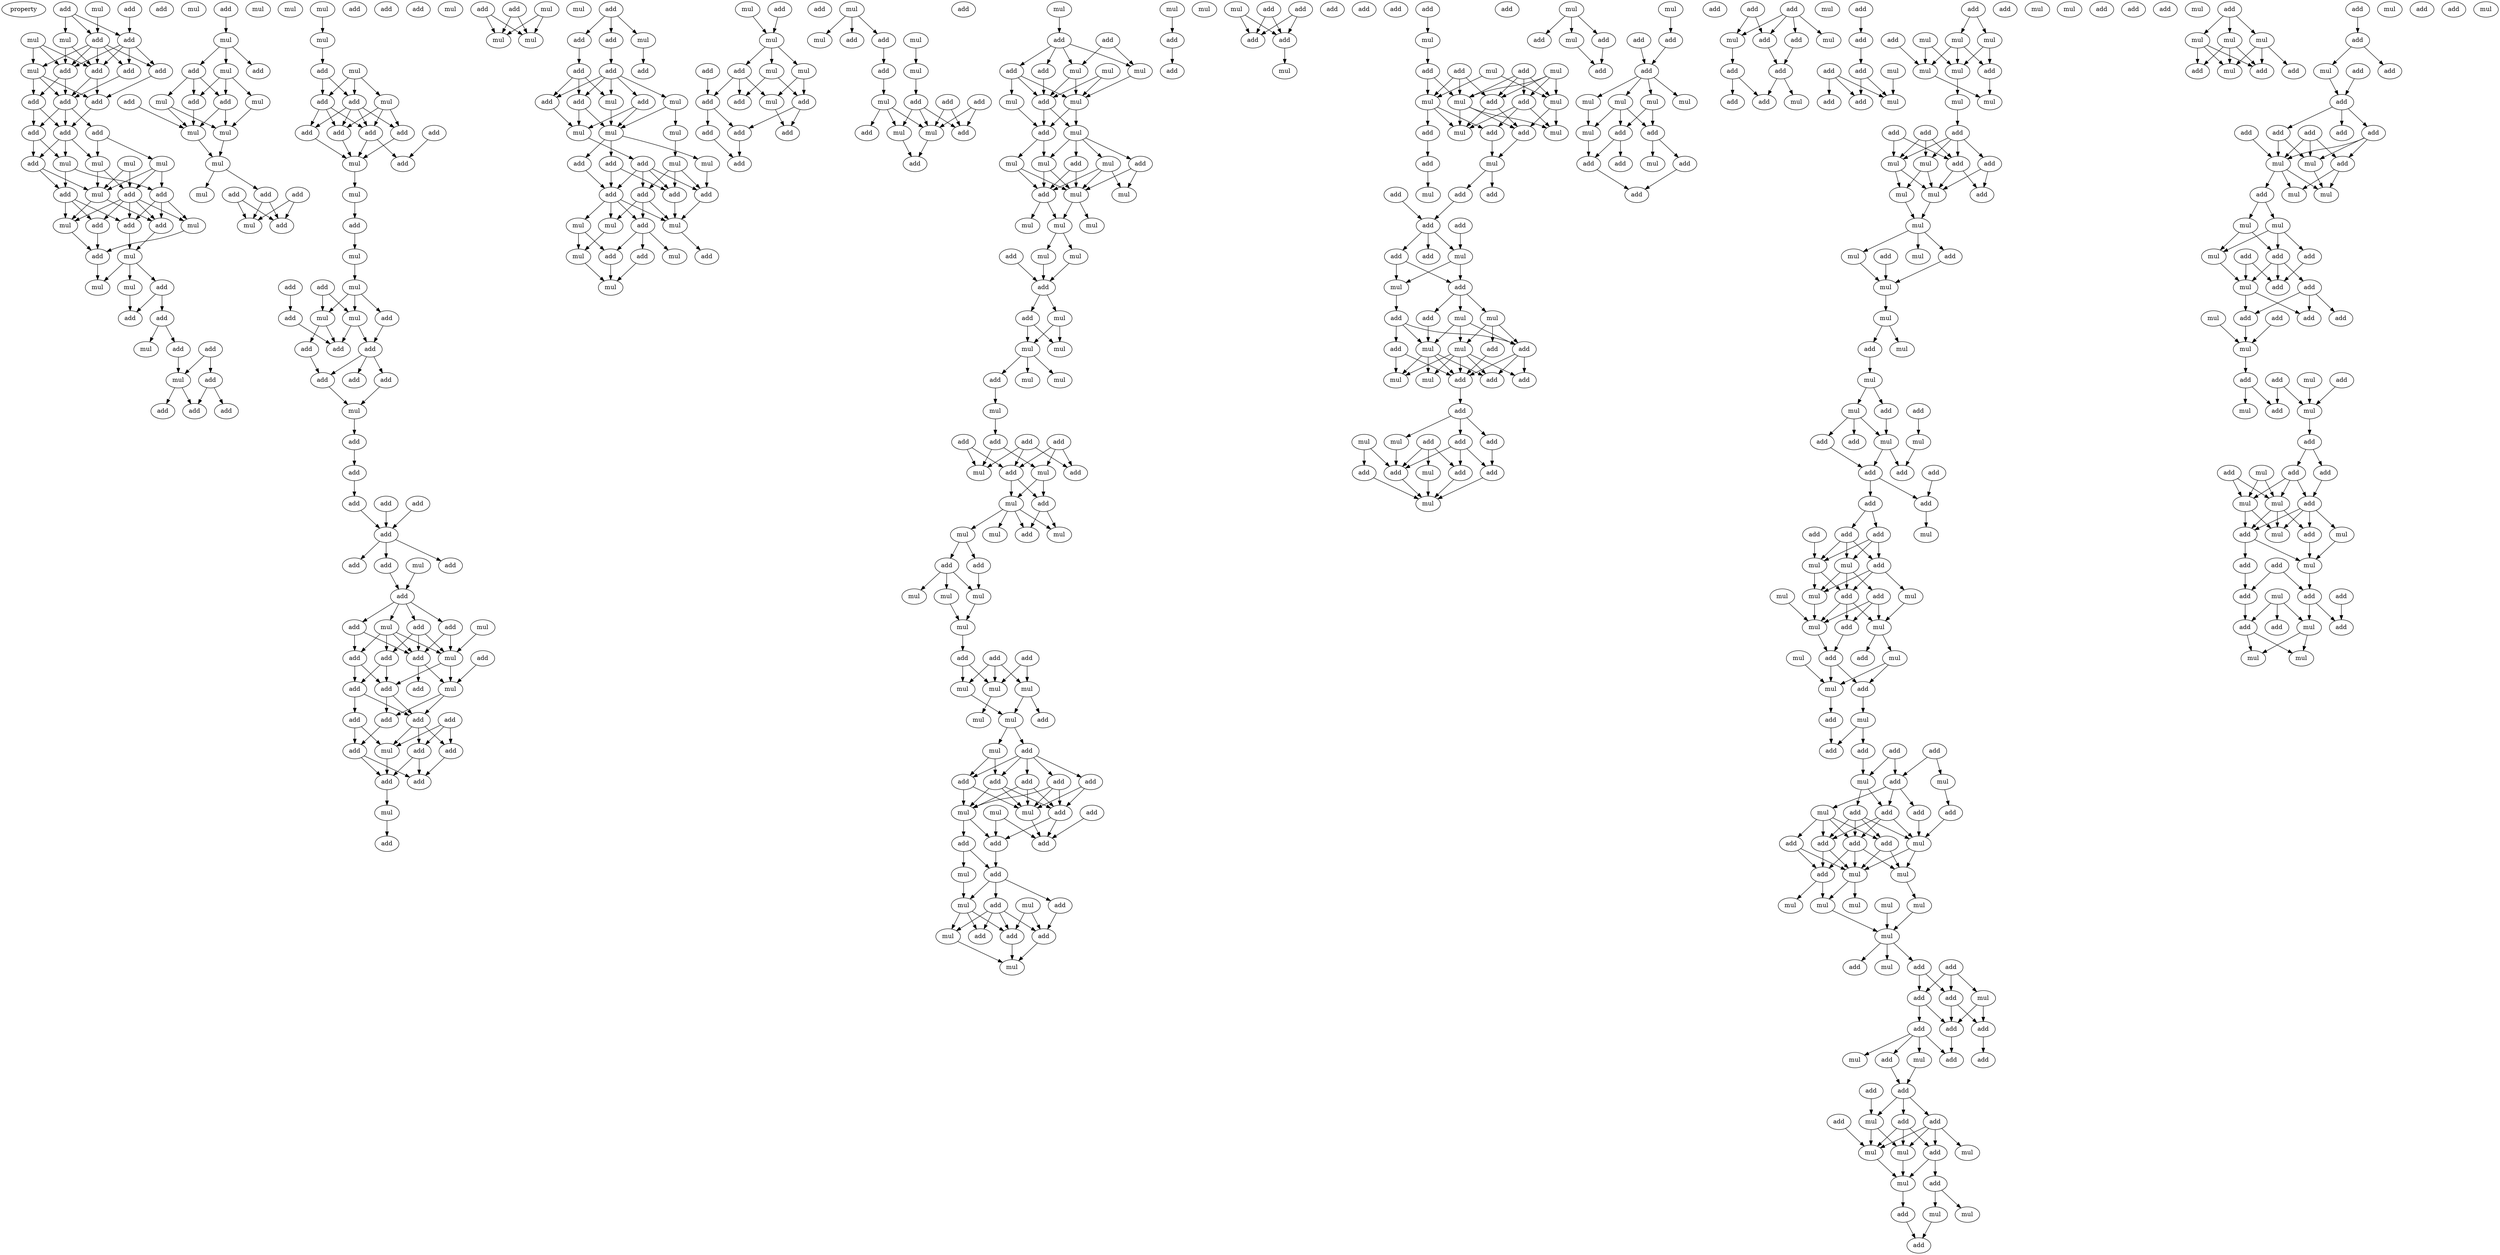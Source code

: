 digraph {
    node [fontcolor=black]
    property [mul=2,lf=1.4]
    0 [ label = mul ];
    1 [ label = add ];
    2 [ label = add ];
    3 [ label = add ];
    4 [ label = add ];
    5 [ label = add ];
    6 [ label = mul ];
    7 [ label = mul ];
    8 [ label = add ];
    9 [ label = add ];
    10 [ label = add ];
    11 [ label = add ];
    12 [ label = mul ];
    13 [ label = add ];
    14 [ label = add ];
    15 [ label = add ];
    16 [ label = add ];
    17 [ label = add ];
    18 [ label = add ];
    19 [ label = mul ];
    20 [ label = mul ];
    21 [ label = add ];
    22 [ label = mul ];
    23 [ label = mul ];
    24 [ label = add ];
    25 [ label = add ];
    26 [ label = mul ];
    27 [ label = add ];
    28 [ label = mul ];
    29 [ label = mul ];
    30 [ label = add ];
    31 [ label = add ];
    32 [ label = add ];
    33 [ label = mul ];
    34 [ label = add ];
    35 [ label = add ];
    36 [ label = mul ];
    37 [ label = mul ];
    38 [ label = add ];
    39 [ label = add ];
    40 [ label = add ];
    41 [ label = mul ];
    42 [ label = add ];
    43 [ label = mul ];
    44 [ label = add ];
    45 [ label = add ];
    46 [ label = mul ];
    47 [ label = add ];
    48 [ label = add ];
    49 [ label = add ];
    50 [ label = mul ];
    51 [ label = mul ];
    52 [ label = add ];
    53 [ label = add ];
    54 [ label = add ];
    55 [ label = mul ];
    56 [ label = mul ];
    57 [ label = add ];
    58 [ label = add ];
    59 [ label = mul ];
    60 [ label = mul ];
    61 [ label = mul ];
    62 [ label = mul ];
    63 [ label = add ];
    64 [ label = mul ];
    65 [ label = add ];
    66 [ label = add ];
    67 [ label = mul ];
    68 [ label = mul ];
    69 [ label = add ];
    70 [ label = mul ];
    71 [ label = mul ];
    72 [ label = mul ];
    73 [ label = add ];
    74 [ label = add ];
    75 [ label = add ];
    76 [ label = mul ];
    77 [ label = add ];
    78 [ label = add ];
    79 [ label = add ];
    80 [ label = add ];
    81 [ label = add ];
    82 [ label = add ];
    83 [ label = mul ];
    84 [ label = add ];
    85 [ label = mul ];
    86 [ label = add ];
    87 [ label = mul ];
    88 [ label = add ];
    89 [ label = mul ];
    90 [ label = add ];
    91 [ label = add ];
    92 [ label = mul ];
    93 [ label = add ];
    94 [ label = mul ];
    95 [ label = add ];
    96 [ label = add ];
    97 [ label = add ];
    98 [ label = add ];
    99 [ label = add ];
    100 [ label = add ];
    101 [ label = mul ];
    102 [ label = add ];
    103 [ label = add ];
    104 [ label = add ];
    105 [ label = add ];
    106 [ label = add ];
    107 [ label = add ];
    108 [ label = add ];
    109 [ label = add ];
    110 [ label = add ];
    111 [ label = mul ];
    112 [ label = mul ];
    113 [ label = add ];
    114 [ label = add ];
    115 [ label = add ];
    116 [ label = add ];
    117 [ label = mul ];
    118 [ label = add ];
    119 [ label = add ];
    120 [ label = mul ];
    121 [ label = add ];
    122 [ label = add ];
    123 [ label = mul ];
    124 [ label = add ];
    125 [ label = add ];
    126 [ label = add ];
    127 [ label = mul ];
    128 [ label = add ];
    129 [ label = add ];
    130 [ label = add ];
    131 [ label = add ];
    132 [ label = add ];
    133 [ label = add ];
    134 [ label = add ];
    135 [ label = add ];
    136 [ label = add ];
    137 [ label = mul ];
    138 [ label = add ];
    139 [ label = add ];
    140 [ label = mul ];
    141 [ label = add ];
    142 [ label = add ];
    143 [ label = add ];
    144 [ label = mul ];
    145 [ label = mul ];
    146 [ label = mul ];
    147 [ label = mul ];
    148 [ label = add ];
    149 [ label = add ];
    150 [ label = add ];
    151 [ label = mul ];
    152 [ label = add ];
    153 [ label = add ];
    154 [ label = add ];
    155 [ label = add ];
    156 [ label = mul ];
    157 [ label = add ];
    158 [ label = add ];
    159 [ label = mul ];
    160 [ label = mul ];
    161 [ label = mul ];
    162 [ label = mul ];
    163 [ label = mul ];
    164 [ label = add ];
    165 [ label = add ];
    166 [ label = mul ];
    167 [ label = add ];
    168 [ label = add ];
    169 [ label = add ];
    170 [ label = add ];
    171 [ label = add ];
    172 [ label = mul ];
    173 [ label = add ];
    174 [ label = mul ];
    175 [ label = mul ];
    176 [ label = add ];
    177 [ label = mul ];
    178 [ label = add ];
    179 [ label = add ];
    180 [ label = mul ];
    181 [ label = mul ];
    182 [ label = mul ];
    183 [ label = add ];
    184 [ label = add ];
    185 [ label = mul ];
    186 [ label = add ];
    187 [ label = mul ];
    188 [ label = add ];
    189 [ label = mul ];
    190 [ label = add ];
    191 [ label = mul ];
    192 [ label = add ];
    193 [ label = add ];
    194 [ label = add ];
    195 [ label = add ];
    196 [ label = add ];
    197 [ label = add ];
    198 [ label = mul ];
    199 [ label = mul ];
    200 [ label = mul ];
    201 [ label = add ];
    202 [ label = add ];
    203 [ label = add ];
    204 [ label = mul ];
    205 [ label = add ];
    206 [ label = add ];
    207 [ label = mul ];
    208 [ label = add ];
    209 [ label = add ];
    210 [ label = mul ];
    211 [ label = add ];
    212 [ label = mul ];
    213 [ label = add ];
    214 [ label = add ];
    215 [ label = mul ];
    216 [ label = add ];
    217 [ label = add ];
    218 [ label = add ];
    219 [ label = add ];
    220 [ label = mul ];
    221 [ label = mul ];
    222 [ label = mul ];
    223 [ label = mul ];
    224 [ label = mul ];
    225 [ label = add ];
    226 [ label = mul ];
    227 [ label = add ];
    228 [ label = mul ];
    229 [ label = add ];
    230 [ label = mul ];
    231 [ label = add ];
    232 [ label = mul ];
    233 [ label = add ];
    234 [ label = mul ];
    235 [ label = mul ];
    236 [ label = mul ];
    237 [ label = mul ];
    238 [ label = mul ];
    239 [ label = add ];
    240 [ label = mul ];
    241 [ label = mul ];
    242 [ label = add ];
    243 [ label = mul ];
    244 [ label = add ];
    245 [ label = mul ];
    246 [ label = mul ];
    247 [ label = mul ];
    248 [ label = add ];
    249 [ label = add ];
    250 [ label = mul ];
    251 [ label = mul ];
    252 [ label = add ];
    253 [ label = mul ];
    254 [ label = add ];
    255 [ label = add ];
    256 [ label = add ];
    257 [ label = add ];
    258 [ label = mul ];
    259 [ label = add ];
    260 [ label = mul ];
    261 [ label = add ];
    262 [ label = mul ];
    263 [ label = add ];
    264 [ label = mul ];
    265 [ label = add ];
    266 [ label = mul ];
    267 [ label = mul ];
    268 [ label = add ];
    269 [ label = add ];
    270 [ label = mul ];
    271 [ label = mul ];
    272 [ label = mul ];
    273 [ label = mul ];
    274 [ label = mul ];
    275 [ label = add ];
    276 [ label = add ];
    277 [ label = add ];
    278 [ label = mul ];
    279 [ label = mul ];
    280 [ label = mul ];
    281 [ label = mul ];
    282 [ label = mul ];
    283 [ label = add ];
    284 [ label = add ];
    285 [ label = mul ];
    286 [ label = add ];
    287 [ label = add ];
    288 [ label = add ];
    289 [ label = add ];
    290 [ label = add ];
    291 [ label = mul ];
    292 [ label = add ];
    293 [ label = add ];
    294 [ label = mul ];
    295 [ label = mul ];
    296 [ label = add ];
    297 [ label = add ];
    298 [ label = add ];
    299 [ label = add ];
    300 [ label = mul ];
    301 [ label = add ];
    302 [ label = mul ];
    303 [ label = mul ];
    304 [ label = add ];
    305 [ label = add ];
    306 [ label = add ];
    307 [ label = mul ];
    308 [ label = add ];
    309 [ label = mul ];
    310 [ label = mul ];
    311 [ label = add ];
    312 [ label = add ];
    313 [ label = add ];
    314 [ label = add ];
    315 [ label = add ];
    316 [ label = add ];
    317 [ label = mul ];
    318 [ label = add ];
    319 [ label = add ];
    320 [ label = mul ];
    321 [ label = add ];
    322 [ label = add ];
    323 [ label = mul ];
    324 [ label = mul ];
    325 [ label = add ];
    326 [ label = mul ];
    327 [ label = mul ];
    328 [ label = mul ];
    329 [ label = add ];
    330 [ label = add ];
    331 [ label = mul ];
    332 [ label = mul ];
    333 [ label = add ];
    334 [ label = add ];
    335 [ label = add ];
    336 [ label = mul ];
    337 [ label = add ];
    338 [ label = add ];
    339 [ label = mul ];
    340 [ label = add ];
    341 [ label = add ];
    342 [ label = add ];
    343 [ label = add ];
    344 [ label = add ];
    345 [ label = mul ];
    346 [ label = add ];
    347 [ label = add ];
    348 [ label = mul ];
    349 [ label = add ];
    350 [ label = mul ];
    351 [ label = mul ];
    352 [ label = add ];
    353 [ label = add ];
    354 [ label = add ];
    355 [ label = add ];
    356 [ label = add ];
    357 [ label = mul ];
    358 [ label = mul ];
    359 [ label = mul ];
    360 [ label = add ];
    361 [ label = mul ];
    362 [ label = add ];
    363 [ label = add ];
    364 [ label = add ];
    365 [ label = mul ];
    366 [ label = add ];
    367 [ label = mul ];
    368 [ label = add ];
    369 [ label = add ];
    370 [ label = add ];
    371 [ label = add ];
    372 [ label = mul ];
    373 [ label = add ];
    374 [ label = add ];
    375 [ label = mul ];
    376 [ label = mul ];
    377 [ label = add ];
    378 [ label = mul ];
    379 [ label = add ];
    380 [ label = mul ];
    381 [ label = add ];
    382 [ label = add ];
    383 [ label = add ];
    384 [ label = add ];
    385 [ label = mul ];
    386 [ label = mul ];
    387 [ label = mul ];
    388 [ label = mul ];
    389 [ label = add ];
    390 [ label = mul ];
    391 [ label = add ];
    392 [ label = add ];
    393 [ label = add ];
    394 [ label = mul ];
    395 [ label = add ];
    396 [ label = add ];
    397 [ label = add ];
    398 [ label = add ];
    399 [ label = add ];
    400 [ label = add ];
    401 [ label = mul ];
    402 [ label = mul ];
    403 [ label = add ];
    404 [ label = add ];
    405 [ label = add ];
    406 [ label = add ];
    407 [ label = mul ];
    408 [ label = add ];
    409 [ label = mul ];
    410 [ label = add ];
    411 [ label = add ];
    412 [ label = add ];
    413 [ label = add ];
    414 [ label = mul ];
    415 [ label = add ];
    416 [ label = add ];
    417 [ label = mul ];
    418 [ label = add ];
    419 [ label = add ];
    420 [ label = mul ];
    421 [ label = mul ];
    422 [ label = mul ];
    423 [ label = add ];
    424 [ label = mul ];
    425 [ label = add ];
    426 [ label = mul ];
    427 [ label = mul ];
    428 [ label = mul ];
    429 [ label = add ];
    430 [ label = add ];
    431 [ label = add ];
    432 [ label = mul ];
    433 [ label = mul ];
    434 [ label = add ];
    435 [ label = add ];
    436 [ label = add ];
    437 [ label = mul ];
    438 [ label = mul ];
    439 [ label = mul ];
    440 [ label = mul ];
    441 [ label = mul ];
    442 [ label = add ];
    443 [ label = add ];
    444 [ label = mul ];
    445 [ label = mul ];
    446 [ label = mul ];
    447 [ label = add ];
    448 [ label = mul ];
    449 [ label = mul ];
    450 [ label = add ];
    451 [ label = mul ];
    452 [ label = add ];
    453 [ label = mul ];
    454 [ label = add ];
    455 [ label = add ];
    456 [ label = mul ];
    457 [ label = mul ];
    458 [ label = add ];
    459 [ label = add ];
    460 [ label = add ];
    461 [ label = add ];
    462 [ label = add ];
    463 [ label = add ];
    464 [ label = add ];
    465 [ label = add ];
    466 [ label = mul ];
    467 [ label = add ];
    468 [ label = mul ];
    469 [ label = mul ];
    470 [ label = add ];
    471 [ label = mul ];
    472 [ label = add ];
    473 [ label = mul ];
    474 [ label = mul ];
    475 [ label = mul ];
    476 [ label = add ];
    477 [ label = mul ];
    478 [ label = add ];
    479 [ label = add ];
    480 [ label = mul ];
    481 [ label = mul ];
    482 [ label = mul ];
    483 [ label = add ];
    484 [ label = mul ];
    485 [ label = add ];
    486 [ label = add ];
    487 [ label = add ];
    488 [ label = add ];
    489 [ label = add ];
    490 [ label = add ];
    491 [ label = mul ];
    492 [ label = add ];
    493 [ label = mul ];
    494 [ label = add ];
    495 [ label = add ];
    496 [ label = add ];
    497 [ label = add ];
    498 [ label = mul ];
    499 [ label = add ];
    500 [ label = mul ];
    501 [ label = add ];
    502 [ label = add ];
    503 [ label = add ];
    504 [ label = mul ];
    505 [ label = mul ];
    506 [ label = add ];
    507 [ label = mul ];
    508 [ label = mul ];
    509 [ label = mul ];
    510 [ label = mul ];
    511 [ label = mul ];
    512 [ label = mul ];
    513 [ label = add ];
    514 [ label = mul ];
    515 [ label = add ];
    516 [ label = add ];
    517 [ label = add ];
    518 [ label = add ];
    519 [ label = mul ];
    520 [ label = add ];
    521 [ label = add ];
    522 [ label = add ];
    523 [ label = mul ];
    524 [ label = mul ];
    525 [ label = add ];
    526 [ label = add ];
    527 [ label = add ];
    528 [ label = add ];
    529 [ label = add ];
    530 [ label = add ];
    531 [ label = add ];
    532 [ label = mul ];
    533 [ label = add ];
    534 [ label = add ];
    535 [ label = mul ];
    536 [ label = mul ];
    537 [ label = mul ];
    538 [ label = add ];
    539 [ label = mul ];
    540 [ label = add ];
    541 [ label = add ];
    542 [ label = add ];
    543 [ label = mul ];
    544 [ label = mul ];
    545 [ label = mul ];
    546 [ label = add ];
    547 [ label = add ];
    548 [ label = mul ];
    549 [ label = mul ];
    550 [ label = mul ];
    551 [ label = add ];
    552 [ label = add ];
    553 [ label = add ];
    554 [ label = mul ];
    555 [ label = add ];
    556 [ label = add ];
    557 [ label = mul ];
    558 [ label = mul ];
    559 [ label = add ];
    560 [ label = add ];
    561 [ label = add ];
    562 [ label = add ];
    563 [ label = add ];
    564 [ label = add ];
    565 [ label = add ];
    566 [ label = add ];
    567 [ label = add ];
    568 [ label = mul ];
    569 [ label = add ];
    570 [ label = mul ];
    571 [ label = mul ];
    572 [ label = add ];
    573 [ label = mul ];
    574 [ label = add ];
    575 [ label = mul ];
    576 [ label = mul ];
    577 [ label = add ];
    578 [ label = mul ];
    579 [ label = add ];
    580 [ label = add ];
    581 [ label = add ];
    582 [ label = add ];
    583 [ label = mul ];
    584 [ label = add ];
    585 [ label = add ];
    586 [ label = add ];
    587 [ label = add ];
    588 [ label = mul ];
    589 [ label = mul ];
    590 [ label = mul ];
    591 [ label = add ];
    592 [ label = add ];
    593 [ label = add ];
    594 [ label = add ];
    595 [ label = mul ];
    596 [ label = mul ];
    597 [ label = add ];
    598 [ label = add ];
    599 [ label = add ];
    600 [ label = mul ];
    601 [ label = mul ];
    602 [ label = add ];
    603 [ label = mul ];
    604 [ label = mul ];
    605 [ label = add ];
    606 [ label = mul ];
    607 [ label = add ];
    608 [ label = mul ];
    609 [ label = add ];
    610 [ label = mul ];
    611 [ label = add ];
    612 [ label = add ];
    613 [ label = mul ];
    614 [ label = add ];
    615 [ label = add ];
    616 [ label = add ];
    617 [ label = add ];
    618 [ label = add ];
    619 [ label = mul ];
    620 [ label = add ];
    621 [ label = mul ];
    622 [ label = mul ];
    0 -> 4 [ name = 0 ];
    1 -> 4 [ name = 1 ];
    1 -> 5 [ name = 2 ];
    1 -> 6 [ name = 3 ];
    2 -> 5 [ name = 4 ];
    4 -> 8 [ name = 5 ];
    4 -> 9 [ name = 6 ];
    4 -> 10 [ name = 7 ];
    4 -> 11 [ name = 8 ];
    4 -> 12 [ name = 9 ];
    5 -> 8 [ name = 10 ];
    5 -> 9 [ name = 11 ];
    5 -> 10 [ name = 12 ];
    5 -> 11 [ name = 13 ];
    6 -> 10 [ name = 14 ];
    6 -> 11 [ name = 15 ];
    7 -> 10 [ name = 16 ];
    7 -> 11 [ name = 17 ];
    7 -> 12 [ name = 18 ];
    8 -> 13 [ name = 19 ];
    9 -> 15 [ name = 20 ];
    10 -> 14 [ name = 21 ];
    10 -> 15 [ name = 22 ];
    11 -> 13 [ name = 23 ];
    11 -> 15 [ name = 24 ];
    12 -> 13 [ name = 25 ];
    12 -> 14 [ name = 26 ];
    12 -> 15 [ name = 27 ];
    13 -> 17 [ name = 28 ];
    14 -> 16 [ name = 29 ];
    14 -> 17 [ name = 30 ];
    15 -> 16 [ name = 31 ];
    15 -> 17 [ name = 32 ];
    15 -> 18 [ name = 33 ];
    16 -> 21 [ name = 34 ];
    16 -> 23 [ name = 35 ];
    17 -> 20 [ name = 36 ];
    17 -> 21 [ name = 37 ];
    17 -> 23 [ name = 38 ];
    18 -> 20 [ name = 39 ];
    18 -> 22 [ name = 40 ];
    19 -> 26 [ name = 41 ];
    19 -> 27 [ name = 42 ];
    20 -> 26 [ name = 43 ];
    20 -> 27 [ name = 44 ];
    21 -> 24 [ name = 45 ];
    21 -> 26 [ name = 46 ];
    22 -> 25 [ name = 47 ];
    22 -> 26 [ name = 48 ];
    22 -> 27 [ name = 49 ];
    23 -> 24 [ name = 50 ];
    23 -> 25 [ name = 51 ];
    24 -> 29 [ name = 52 ];
    24 -> 31 [ name = 53 ];
    24 -> 32 [ name = 54 ];
    25 -> 28 [ name = 55 ];
    25 -> 30 [ name = 56 ];
    25 -> 31 [ name = 57 ];
    26 -> 29 [ name = 58 ];
    26 -> 30 [ name = 59 ];
    27 -> 28 [ name = 60 ];
    27 -> 29 [ name = 61 ];
    27 -> 30 [ name = 62 ];
    27 -> 31 [ name = 63 ];
    27 -> 32 [ name = 64 ];
    28 -> 34 [ name = 65 ];
    29 -> 34 [ name = 66 ];
    30 -> 33 [ name = 67 ];
    31 -> 33 [ name = 68 ];
    32 -> 34 [ name = 69 ];
    33 -> 35 [ name = 70 ];
    33 -> 36 [ name = 71 ];
    33 -> 37 [ name = 72 ];
    34 -> 36 [ name = 73 ];
    35 -> 38 [ name = 74 ];
    35 -> 39 [ name = 75 ];
    37 -> 39 [ name = 76 ];
    38 -> 40 [ name = 77 ];
    38 -> 41 [ name = 78 ];
    40 -> 43 [ name = 79 ];
    42 -> 43 [ name = 80 ];
    42 -> 44 [ name = 81 ];
    43 -> 45 [ name = 82 ];
    43 -> 49 [ name = 83 ];
    44 -> 47 [ name = 84 ];
    44 -> 49 [ name = 85 ];
    48 -> 50 [ name = 86 ];
    50 -> 51 [ name = 87 ];
    50 -> 52 [ name = 88 ];
    50 -> 53 [ name = 89 ];
    51 -> 54 [ name = 90 ];
    51 -> 55 [ name = 91 ];
    51 -> 58 [ name = 92 ];
    53 -> 54 [ name = 93 ];
    53 -> 56 [ name = 94 ];
    53 -> 58 [ name = 95 ];
    54 -> 59 [ name = 96 ];
    54 -> 60 [ name = 97 ];
    55 -> 60 [ name = 98 ];
    56 -> 59 [ name = 99 ];
    56 -> 60 [ name = 100 ];
    57 -> 59 [ name = 101 ];
    58 -> 59 [ name = 102 ];
    59 -> 61 [ name = 103 ];
    60 -> 61 [ name = 104 ];
    61 -> 64 [ name = 105 ];
    61 -> 65 [ name = 106 ];
    63 -> 68 [ name = 107 ];
    63 -> 69 [ name = 108 ];
    65 -> 68 [ name = 109 ];
    65 -> 69 [ name = 110 ];
    66 -> 68 [ name = 111 ];
    66 -> 69 [ name = 112 ];
    70 -> 71 [ name = 113 ];
    71 -> 73 [ name = 114 ];
    72 -> 74 [ name = 115 ];
    72 -> 75 [ name = 116 ];
    72 -> 76 [ name = 117 ];
    73 -> 74 [ name = 118 ];
    73 -> 75 [ name = 119 ];
    74 -> 77 [ name = 120 ];
    74 -> 79 [ name = 121 ];
    74 -> 80 [ name = 122 ];
    75 -> 77 [ name = 123 ];
    75 -> 78 [ name = 124 ];
    75 -> 79 [ name = 125 ];
    75 -> 80 [ name = 126 ];
    76 -> 77 [ name = 127 ];
    76 -> 78 [ name = 128 ];
    76 -> 80 [ name = 129 ];
    77 -> 83 [ name = 130 ];
    78 -> 83 [ name = 131 ];
    79 -> 83 [ name = 132 ];
    80 -> 82 [ name = 133 ];
    80 -> 83 [ name = 134 ];
    81 -> 82 [ name = 135 ];
    83 -> 85 [ name = 136 ];
    85 -> 86 [ name = 137 ];
    86 -> 87 [ name = 138 ];
    87 -> 89 [ name = 139 ];
    88 -> 92 [ name = 140 ];
    88 -> 94 [ name = 141 ];
    89 -> 91 [ name = 142 ];
    89 -> 92 [ name = 143 ];
    89 -> 94 [ name = 144 ];
    90 -> 93 [ name = 145 ];
    91 -> 96 [ name = 146 ];
    92 -> 96 [ name = 147 ];
    92 -> 97 [ name = 148 ];
    93 -> 97 [ name = 149 ];
    94 -> 95 [ name = 150 ];
    94 -> 97 [ name = 151 ];
    95 -> 100 [ name = 152 ];
    96 -> 98 [ name = 153 ];
    96 -> 99 [ name = 154 ];
    96 -> 100 [ name = 155 ];
    98 -> 101 [ name = 156 ];
    100 -> 101 [ name = 157 ];
    101 -> 102 [ name = 158 ];
    102 -> 104 [ name = 159 ];
    104 -> 105 [ name = 160 ];
    105 -> 109 [ name = 161 ];
    107 -> 109 [ name = 162 ];
    108 -> 109 [ name = 163 ];
    109 -> 110 [ name = 164 ];
    109 -> 113 [ name = 165 ];
    109 -> 114 [ name = 166 ];
    112 -> 115 [ name = 167 ];
    114 -> 115 [ name = 168 ];
    115 -> 116 [ name = 169 ];
    115 -> 118 [ name = 170 ];
    115 -> 119 [ name = 171 ];
    115 -> 120 [ name = 172 ];
    116 -> 123 [ name = 173 ];
    116 -> 124 [ name = 174 ];
    116 -> 125 [ name = 175 ];
    117 -> 123 [ name = 176 ];
    118 -> 122 [ name = 177 ];
    118 -> 125 [ name = 178 ];
    119 -> 123 [ name = 179 ];
    119 -> 125 [ name = 180 ];
    120 -> 122 [ name = 181 ];
    120 -> 123 [ name = 182 ];
    120 -> 124 [ name = 183 ];
    120 -> 125 [ name = 184 ];
    121 -> 127 [ name = 185 ];
    122 -> 126 [ name = 186 ];
    122 -> 128 [ name = 187 ];
    123 -> 126 [ name = 188 ];
    123 -> 127 [ name = 189 ];
    124 -> 126 [ name = 190 ];
    124 -> 128 [ name = 191 ];
    125 -> 127 [ name = 192 ];
    125 -> 129 [ name = 193 ];
    126 -> 131 [ name = 194 ];
    126 -> 133 [ name = 195 ];
    127 -> 131 [ name = 196 ];
    127 -> 133 [ name = 197 ];
    128 -> 132 [ name = 198 ];
    128 -> 133 [ name = 199 ];
    130 -> 135 [ name = 200 ];
    130 -> 136 [ name = 201 ];
    130 -> 137 [ name = 202 ];
    131 -> 134 [ name = 203 ];
    132 -> 134 [ name = 204 ];
    132 -> 137 [ name = 205 ];
    133 -> 135 [ name = 206 ];
    133 -> 136 [ name = 207 ];
    133 -> 137 [ name = 208 ];
    134 -> 138 [ name = 209 ];
    134 -> 139 [ name = 210 ];
    135 -> 139 [ name = 211 ];
    136 -> 138 [ name = 212 ];
    136 -> 139 [ name = 213 ];
    137 -> 138 [ name = 214 ];
    138 -> 140 [ name = 215 ];
    140 -> 143 [ name = 216 ];
    141 -> 146 [ name = 217 ];
    141 -> 147 [ name = 218 ];
    142 -> 146 [ name = 219 ];
    142 -> 147 [ name = 220 ];
    145 -> 146 [ name = 221 ];
    145 -> 147 [ name = 222 ];
    148 -> 149 [ name = 223 ];
    148 -> 150 [ name = 224 ];
    148 -> 151 [ name = 225 ];
    149 -> 154 [ name = 226 ];
    150 -> 153 [ name = 227 ];
    151 -> 152 [ name = 228 ];
    153 -> 155 [ name = 229 ];
    153 -> 156 [ name = 230 ];
    153 -> 157 [ name = 231 ];
    153 -> 158 [ name = 232 ];
    153 -> 159 [ name = 233 ];
    154 -> 155 [ name = 234 ];
    154 -> 156 [ name = 235 ];
    154 -> 157 [ name = 236 ];
    155 -> 161 [ name = 237 ];
    155 -> 162 [ name = 238 ];
    156 -> 162 [ name = 239 ];
    157 -> 161 [ name = 240 ];
    158 -> 161 [ name = 241 ];
    158 -> 162 [ name = 242 ];
    159 -> 160 [ name = 243 ];
    159 -> 162 [ name = 244 ];
    160 -> 163 [ name = 245 ];
    161 -> 165 [ name = 246 ];
    162 -> 164 [ name = 247 ];
    162 -> 166 [ name = 248 ];
    162 -> 167 [ name = 249 ];
    163 -> 168 [ name = 250 ];
    163 -> 170 [ name = 251 ];
    163 -> 171 [ name = 252 ];
    164 -> 169 [ name = 253 ];
    164 -> 171 [ name = 254 ];
    165 -> 168 [ name = 255 ];
    165 -> 169 [ name = 256 ];
    165 -> 170 [ name = 257 ];
    165 -> 171 [ name = 258 ];
    166 -> 168 [ name = 259 ];
    167 -> 169 [ name = 260 ];
    168 -> 174 [ name = 261 ];
    169 -> 172 [ name = 262 ];
    169 -> 173 [ name = 263 ];
    169 -> 174 [ name = 264 ];
    169 -> 175 [ name = 265 ];
    170 -> 172 [ name = 266 ];
    170 -> 173 [ name = 267 ];
    170 -> 174 [ name = 268 ];
    171 -> 174 [ name = 269 ];
    172 -> 177 [ name = 270 ];
    173 -> 176 [ name = 271 ];
    173 -> 178 [ name = 272 ];
    173 -> 180 [ name = 273 ];
    174 -> 179 [ name = 274 ];
    175 -> 176 [ name = 275 ];
    175 -> 177 [ name = 276 ];
    176 -> 181 [ name = 277 ];
    177 -> 181 [ name = 278 ];
    178 -> 181 [ name = 279 ];
    182 -> 185 [ name = 280 ];
    184 -> 185 [ name = 281 ];
    185 -> 186 [ name = 282 ];
    185 -> 187 [ name = 283 ];
    185 -> 189 [ name = 284 ];
    186 -> 190 [ name = 285 ];
    186 -> 191 [ name = 286 ];
    186 -> 192 [ name = 287 ];
    187 -> 191 [ name = 288 ];
    187 -> 193 [ name = 289 ];
    188 -> 190 [ name = 290 ];
    189 -> 192 [ name = 291 ];
    189 -> 193 [ name = 292 ];
    190 -> 195 [ name = 293 ];
    190 -> 196 [ name = 294 ];
    191 -> 194 [ name = 295 ];
    193 -> 194 [ name = 296 ];
    193 -> 195 [ name = 297 ];
    195 -> 197 [ name = 298 ];
    196 -> 197 [ name = 299 ];
    198 -> 200 [ name = 300 ];
    198 -> 202 [ name = 301 ];
    198 -> 203 [ name = 302 ];
    199 -> 204 [ name = 303 ];
    203 -> 205 [ name = 304 ];
    204 -> 208 [ name = 305 ];
    205 -> 207 [ name = 306 ];
    206 -> 212 [ name = 307 ];
    206 -> 213 [ name = 308 ];
    207 -> 210 [ name = 309 ];
    207 -> 211 [ name = 310 ];
    207 -> 212 [ name = 311 ];
    208 -> 210 [ name = 312 ];
    208 -> 212 [ name = 313 ];
    208 -> 213 [ name = 314 ];
    209 -> 212 [ name = 315 ];
    209 -> 213 [ name = 316 ];
    210 -> 214 [ name = 317 ];
    212 -> 214 [ name = 318 ];
    215 -> 216 [ name = 319 ];
    216 -> 218 [ name = 320 ];
    216 -> 219 [ name = 321 ];
    216 -> 221 [ name = 322 ];
    216 -> 222 [ name = 323 ];
    217 -> 221 [ name = 324 ];
    217 -> 222 [ name = 325 ];
    218 -> 225 [ name = 326 ];
    219 -> 223 [ name = 327 ];
    219 -> 224 [ name = 328 ];
    219 -> 225 [ name = 329 ];
    220 -> 224 [ name = 330 ];
    220 -> 225 [ name = 331 ];
    221 -> 224 [ name = 332 ];
    222 -> 224 [ name = 333 ];
    222 -> 225 [ name = 334 ];
    223 -> 227 [ name = 335 ];
    224 -> 226 [ name = 336 ];
    224 -> 227 [ name = 337 ];
    225 -> 226 [ name = 338 ];
    225 -> 227 [ name = 339 ];
    226 -> 229 [ name = 340 ];
    226 -> 230 [ name = 341 ];
    226 -> 231 [ name = 342 ];
    226 -> 232 [ name = 343 ];
    227 -> 228 [ name = 344 ];
    227 -> 232 [ name = 345 ];
    228 -> 233 [ name = 346 ];
    228 -> 235 [ name = 347 ];
    229 -> 234 [ name = 348 ];
    229 -> 235 [ name = 349 ];
    230 -> 233 [ name = 350 ];
    230 -> 234 [ name = 351 ];
    230 -> 235 [ name = 352 ];
    231 -> 233 [ name = 353 ];
    231 -> 235 [ name = 354 ];
    232 -> 233 [ name = 355 ];
    232 -> 235 [ name = 356 ];
    233 -> 237 [ name = 357 ];
    233 -> 238 [ name = 358 ];
    235 -> 236 [ name = 359 ];
    235 -> 237 [ name = 360 ];
    237 -> 240 [ name = 361 ];
    237 -> 241 [ name = 362 ];
    239 -> 242 [ name = 363 ];
    240 -> 242 [ name = 364 ];
    241 -> 242 [ name = 365 ];
    242 -> 244 [ name = 366 ];
    242 -> 245 [ name = 367 ];
    243 -> 248 [ name = 368 ];
    244 -> 246 [ name = 369 ];
    244 -> 247 [ name = 370 ];
    245 -> 246 [ name = 371 ];
    245 -> 247 [ name = 372 ];
    246 -> 249 [ name = 373 ];
    246 -> 250 [ name = 374 ];
    246 -> 251 [ name = 375 ];
    248 -> 252 [ name = 376 ];
    249 -> 253 [ name = 377 ];
    253 -> 255 [ name = 378 ];
    254 -> 258 [ name = 379 ];
    254 -> 259 [ name = 380 ];
    255 -> 258 [ name = 381 ];
    255 -> 260 [ name = 382 ];
    256 -> 258 [ name = 383 ];
    256 -> 259 [ name = 384 ];
    256 -> 261 [ name = 385 ];
    257 -> 259 [ name = 386 ];
    257 -> 260 [ name = 387 ];
    257 -> 261 [ name = 388 ];
    259 -> 262 [ name = 389 ];
    259 -> 263 [ name = 390 ];
    260 -> 262 [ name = 391 ];
    260 -> 263 [ name = 392 ];
    262 -> 264 [ name = 393 ];
    262 -> 265 [ name = 394 ];
    262 -> 266 [ name = 395 ];
    262 -> 267 [ name = 396 ];
    263 -> 265 [ name = 397 ];
    263 -> 266 [ name = 398 ];
    264 -> 268 [ name = 399 ];
    264 -> 269 [ name = 400 ];
    268 -> 270 [ name = 401 ];
    268 -> 271 [ name = 402 ];
    268 -> 272 [ name = 403 ];
    269 -> 272 [ name = 404 ];
    270 -> 273 [ name = 405 ];
    272 -> 273 [ name = 406 ];
    273 -> 276 [ name = 407 ];
    275 -> 279 [ name = 408 ];
    275 -> 280 [ name = 409 ];
    276 -> 278 [ name = 410 ];
    276 -> 279 [ name = 411 ];
    277 -> 278 [ name = 412 ];
    277 -> 279 [ name = 413 ];
    277 -> 280 [ name = 414 ];
    278 -> 282 [ name = 415 ];
    279 -> 281 [ name = 416 ];
    280 -> 282 [ name = 417 ];
    280 -> 283 [ name = 418 ];
    282 -> 284 [ name = 419 ];
    282 -> 285 [ name = 420 ];
    284 -> 286 [ name = 421 ];
    284 -> 287 [ name = 422 ];
    284 -> 288 [ name = 423 ];
    284 -> 289 [ name = 424 ];
    284 -> 290 [ name = 425 ];
    285 -> 289 [ name = 426 ];
    285 -> 290 [ name = 427 ];
    286 -> 291 [ name = 428 ];
    286 -> 293 [ name = 429 ];
    286 -> 295 [ name = 430 ];
    287 -> 291 [ name = 431 ];
    287 -> 293 [ name = 432 ];
    287 -> 295 [ name = 433 ];
    288 -> 293 [ name = 434 ];
    288 -> 295 [ name = 435 ];
    289 -> 291 [ name = 436 ];
    289 -> 293 [ name = 437 ];
    289 -> 295 [ name = 438 ];
    290 -> 291 [ name = 439 ];
    290 -> 295 [ name = 440 ];
    291 -> 296 [ name = 441 ];
    291 -> 298 [ name = 442 ];
    292 -> 297 [ name = 443 ];
    293 -> 297 [ name = 444 ];
    293 -> 298 [ name = 445 ];
    294 -> 297 [ name = 446 ];
    294 -> 298 [ name = 447 ];
    295 -> 297 [ name = 448 ];
    296 -> 299 [ name = 449 ];
    296 -> 300 [ name = 450 ];
    298 -> 299 [ name = 451 ];
    299 -> 301 [ name = 452 ];
    299 -> 303 [ name = 453 ];
    299 -> 304 [ name = 454 ];
    300 -> 303 [ name = 455 ];
    301 -> 308 [ name = 456 ];
    302 -> 305 [ name = 457 ];
    302 -> 308 [ name = 458 ];
    303 -> 305 [ name = 459 ];
    303 -> 306 [ name = 460 ];
    303 -> 307 [ name = 461 ];
    304 -> 305 [ name = 462 ];
    304 -> 306 [ name = 463 ];
    304 -> 307 [ name = 464 ];
    304 -> 308 [ name = 465 ];
    305 -> 309 [ name = 466 ];
    307 -> 309 [ name = 467 ];
    308 -> 309 [ name = 468 ];
    310 -> 314 [ name = 469 ];
    310 -> 315 [ name = 470 ];
    311 -> 314 [ name = 471 ];
    311 -> 315 [ name = 472 ];
    312 -> 314 [ name = 473 ];
    312 -> 315 [ name = 474 ];
    315 -> 317 [ name = 475 ];
    319 -> 320 [ name = 476 ];
    320 -> 321 [ name = 477 ];
    321 -> 326 [ name = 478 ];
    321 -> 327 [ name = 479 ];
    322 -> 326 [ name = 480 ];
    322 -> 327 [ name = 481 ];
    322 -> 329 [ name = 482 ];
    323 -> 327 [ name = 483 ];
    323 -> 328 [ name = 484 ];
    323 -> 329 [ name = 485 ];
    323 -> 330 [ name = 486 ];
    324 -> 326 [ name = 487 ];
    324 -> 328 [ name = 488 ];
    325 -> 327 [ name = 489 ];
    325 -> 328 [ name = 490 ];
    325 -> 329 [ name = 491 ];
    325 -> 330 [ name = 492 ];
    326 -> 331 [ name = 493 ];
    326 -> 333 [ name = 494 ];
    326 -> 334 [ name = 495 ];
    327 -> 331 [ name = 496 ];
    327 -> 332 [ name = 497 ];
    327 -> 335 [ name = 498 ];
    328 -> 332 [ name = 499 ];
    328 -> 335 [ name = 500 ];
    329 -> 331 [ name = 501 ];
    329 -> 335 [ name = 502 ];
    330 -> 331 [ name = 503 ];
    330 -> 332 [ name = 504 ];
    330 -> 334 [ name = 505 ];
    333 -> 337 [ name = 506 ];
    334 -> 336 [ name = 507 ];
    335 -> 336 [ name = 508 ];
    336 -> 340 [ name = 509 ];
    336 -> 341 [ name = 510 ];
    337 -> 339 [ name = 511 ];
    338 -> 343 [ name = 512 ];
    340 -> 343 [ name = 513 ];
    342 -> 345 [ name = 514 ];
    343 -> 344 [ name = 515 ];
    343 -> 345 [ name = 516 ];
    343 -> 346 [ name = 517 ];
    345 -> 348 [ name = 518 ];
    345 -> 349 [ name = 519 ];
    346 -> 348 [ name = 520 ];
    346 -> 349 [ name = 521 ];
    348 -> 352 [ name = 522 ];
    349 -> 350 [ name = 523 ];
    349 -> 351 [ name = 524 ];
    349 -> 353 [ name = 525 ];
    350 -> 355 [ name = 526 ];
    350 -> 357 [ name = 527 ];
    350 -> 358 [ name = 528 ];
    351 -> 355 [ name = 529 ];
    351 -> 356 [ name = 530 ];
    351 -> 358 [ name = 531 ];
    352 -> 354 [ name = 532 ];
    352 -> 355 [ name = 533 ];
    352 -> 357 [ name = 534 ];
    353 -> 357 [ name = 535 ];
    354 -> 359 [ name = 536 ];
    354 -> 360 [ name = 537 ];
    355 -> 360 [ name = 538 ];
    355 -> 362 [ name = 539 ];
    355 -> 363 [ name = 540 ];
    356 -> 360 [ name = 541 ];
    357 -> 359 [ name = 542 ];
    357 -> 360 [ name = 543 ];
    357 -> 361 [ name = 544 ];
    357 -> 362 [ name = 545 ];
    358 -> 359 [ name = 546 ];
    358 -> 360 [ name = 547 ];
    358 -> 361 [ name = 548 ];
    358 -> 362 [ name = 549 ];
    358 -> 363 [ name = 550 ];
    360 -> 364 [ name = 551 ];
    364 -> 365 [ name = 552 ];
    364 -> 366 [ name = 553 ];
    364 -> 368 [ name = 554 ];
    365 -> 370 [ name = 555 ];
    366 -> 373 [ name = 556 ];
    367 -> 370 [ name = 557 ];
    367 -> 371 [ name = 558 ];
    368 -> 370 [ name = 559 ];
    368 -> 373 [ name = 560 ];
    368 -> 374 [ name = 561 ];
    369 -> 370 [ name = 562 ];
    369 -> 372 [ name = 563 ];
    369 -> 374 [ name = 564 ];
    370 -> 375 [ name = 565 ];
    371 -> 375 [ name = 566 ];
    372 -> 375 [ name = 567 ];
    373 -> 375 [ name = 568 ];
    374 -> 375 [ name = 569 ];
    376 -> 377 [ name = 570 ];
    376 -> 378 [ name = 571 ];
    376 -> 379 [ name = 572 ];
    378 -> 382 [ name = 573 ];
    379 -> 382 [ name = 574 ];
    380 -> 383 [ name = 575 ];
    381 -> 384 [ name = 576 ];
    383 -> 384 [ name = 577 ];
    384 -> 385 [ name = 578 ];
    384 -> 386 [ name = 579 ];
    384 -> 387 [ name = 580 ];
    384 -> 388 [ name = 581 ];
    385 -> 390 [ name = 582 ];
    387 -> 391 [ name = 583 ];
    387 -> 392 [ name = 584 ];
    388 -> 390 [ name = 585 ];
    388 -> 391 [ name = 586 ];
    388 -> 392 [ name = 587 ];
    390 -> 396 [ name = 588 ];
    391 -> 394 [ name = 589 ];
    391 -> 395 [ name = 590 ];
    392 -> 393 [ name = 591 ];
    392 -> 396 [ name = 592 ];
    395 -> 397 [ name = 593 ];
    396 -> 397 [ name = 594 ];
    398 -> 400 [ name = 595 ];
    398 -> 401 [ name = 596 ];
    399 -> 400 [ name = 597 ];
    399 -> 401 [ name = 598 ];
    399 -> 402 [ name = 599 ];
    399 -> 403 [ name = 600 ];
    400 -> 405 [ name = 601 ];
    401 -> 404 [ name = 602 ];
    403 -> 405 [ name = 603 ];
    404 -> 406 [ name = 604 ];
    404 -> 408 [ name = 605 ];
    405 -> 408 [ name = 606 ];
    405 -> 409 [ name = 607 ];
    410 -> 411 [ name = 608 ];
    411 -> 413 [ name = 609 ];
    412 -> 415 [ name = 610 ];
    412 -> 416 [ name = 611 ];
    412 -> 417 [ name = 612 ];
    413 -> 416 [ name = 613 ];
    413 -> 417 [ name = 614 ];
    414 -> 417 [ name = 615 ];
    418 -> 420 [ name = 616 ];
    418 -> 422 [ name = 617 ];
    419 -> 424 [ name = 618 ];
    420 -> 423 [ name = 619 ];
    420 -> 424 [ name = 620 ];
    420 -> 426 [ name = 621 ];
    421 -> 424 [ name = 622 ];
    421 -> 426 [ name = 623 ];
    422 -> 423 [ name = 624 ];
    422 -> 426 [ name = 625 ];
    423 -> 427 [ name = 626 ];
    424 -> 427 [ name = 627 ];
    426 -> 428 [ name = 628 ];
    428 -> 431 [ name = 629 ];
    429 -> 433 [ name = 630 ];
    429 -> 435 [ name = 631 ];
    430 -> 432 [ name = 632 ];
    430 -> 433 [ name = 633 ];
    430 -> 435 [ name = 634 ];
    431 -> 432 [ name = 635 ];
    431 -> 433 [ name = 636 ];
    431 -> 434 [ name = 637 ];
    431 -> 435 [ name = 638 ];
    432 -> 437 [ name = 639 ];
    432 -> 438 [ name = 640 ];
    433 -> 437 [ name = 641 ];
    433 -> 438 [ name = 642 ];
    434 -> 436 [ name = 643 ];
    434 -> 438 [ name = 644 ];
    435 -> 436 [ name = 645 ];
    435 -> 438 [ name = 646 ];
    437 -> 439 [ name = 647 ];
    438 -> 439 [ name = 648 ];
    439 -> 440 [ name = 649 ];
    439 -> 443 [ name = 650 ];
    439 -> 444 [ name = 651 ];
    442 -> 445 [ name = 652 ];
    443 -> 445 [ name = 653 ];
    444 -> 445 [ name = 654 ];
    445 -> 446 [ name = 655 ];
    446 -> 447 [ name = 656 ];
    446 -> 448 [ name = 657 ];
    447 -> 449 [ name = 658 ];
    449 -> 450 [ name = 659 ];
    449 -> 453 [ name = 660 ];
    450 -> 457 [ name = 661 ];
    452 -> 456 [ name = 662 ];
    453 -> 454 [ name = 663 ];
    453 -> 455 [ name = 664 ];
    453 -> 457 [ name = 665 ];
    455 -> 459 [ name = 666 ];
    456 -> 458 [ name = 667 ];
    457 -> 458 [ name = 668 ];
    457 -> 459 [ name = 669 ];
    459 -> 461 [ name = 670 ];
    459 -> 462 [ name = 671 ];
    460 -> 462 [ name = 672 ];
    461 -> 464 [ name = 673 ];
    461 -> 465 [ name = 674 ];
    462 -> 466 [ name = 675 ];
    463 -> 469 [ name = 676 ];
    464 -> 467 [ name = 677 ];
    464 -> 468 [ name = 678 ];
    464 -> 469 [ name = 679 ];
    465 -> 467 [ name = 680 ];
    465 -> 468 [ name = 681 ];
    465 -> 469 [ name = 682 ];
    467 -> 470 [ name = 683 ];
    467 -> 471 [ name = 684 ];
    467 -> 473 [ name = 685 ];
    468 -> 470 [ name = 686 ];
    468 -> 471 [ name = 687 ];
    468 -> 472 [ name = 688 ];
    469 -> 470 [ name = 689 ];
    469 -> 471 [ name = 690 ];
    470 -> 475 [ name = 691 ];
    470 -> 476 [ name = 692 ];
    470 -> 477 [ name = 693 ];
    471 -> 477 [ name = 694 ];
    472 -> 475 [ name = 695 ];
    472 -> 476 [ name = 696 ];
    472 -> 477 [ name = 697 ];
    473 -> 475 [ name = 698 ];
    474 -> 477 [ name = 699 ];
    475 -> 479 [ name = 700 ];
    475 -> 481 [ name = 701 ];
    476 -> 478 [ name = 702 ];
    477 -> 478 [ name = 703 ];
    478 -> 482 [ name = 704 ];
    478 -> 483 [ name = 705 ];
    480 -> 482 [ name = 706 ];
    481 -> 482 [ name = 707 ];
    481 -> 483 [ name = 708 ];
    482 -> 485 [ name = 709 ];
    483 -> 484 [ name = 710 ];
    484 -> 486 [ name = 711 ];
    484 -> 490 [ name = 712 ];
    485 -> 486 [ name = 713 ];
    487 -> 492 [ name = 714 ];
    487 -> 493 [ name = 715 ];
    489 -> 491 [ name = 716 ];
    489 -> 492 [ name = 717 ];
    490 -> 493 [ name = 718 ];
    491 -> 495 [ name = 719 ];
    492 -> 494 [ name = 720 ];
    492 -> 496 [ name = 721 ];
    492 -> 498 [ name = 722 ];
    493 -> 494 [ name = 723 ];
    493 -> 497 [ name = 724 ];
    494 -> 499 [ name = 725 ];
    494 -> 500 [ name = 726 ];
    494 -> 501 [ name = 727 ];
    495 -> 500 [ name = 728 ];
    496 -> 500 [ name = 729 ];
    497 -> 499 [ name = 730 ];
    497 -> 500 [ name = 731 ];
    497 -> 501 [ name = 732 ];
    497 -> 502 [ name = 733 ];
    498 -> 499 [ name = 734 ];
    498 -> 501 [ name = 735 ];
    498 -> 502 [ name = 736 ];
    498 -> 503 [ name = 737 ];
    499 -> 504 [ name = 738 ];
    499 -> 506 [ name = 739 ];
    500 -> 504 [ name = 740 ];
    500 -> 505 [ name = 741 ];
    501 -> 504 [ name = 742 ];
    501 -> 505 [ name = 743 ];
    501 -> 506 [ name = 744 ];
    502 -> 504 [ name = 745 ];
    502 -> 505 [ name = 746 ];
    503 -> 504 [ name = 747 ];
    503 -> 506 [ name = 748 ];
    504 -> 507 [ name = 749 ];
    504 -> 510 [ name = 750 ];
    505 -> 508 [ name = 751 ];
    506 -> 507 [ name = 752 ];
    506 -> 509 [ name = 753 ];
    507 -> 512 [ name = 754 ];
    508 -> 512 [ name = 755 ];
    511 -> 512 [ name = 756 ];
    512 -> 513 [ name = 757 ];
    512 -> 514 [ name = 758 ];
    512 -> 515 [ name = 759 ];
    515 -> 517 [ name = 760 ];
    515 -> 518 [ name = 761 ];
    516 -> 517 [ name = 762 ];
    516 -> 518 [ name = 763 ];
    516 -> 519 [ name = 764 ];
    517 -> 521 [ name = 765 ];
    517 -> 522 [ name = 766 ];
    518 -> 520 [ name = 767 ];
    518 -> 522 [ name = 768 ];
    519 -> 520 [ name = 769 ];
    519 -> 522 [ name = 770 ];
    520 -> 527 [ name = 771 ];
    521 -> 523 [ name = 772 ];
    521 -> 524 [ name = 773 ];
    521 -> 525 [ name = 774 ];
    521 -> 526 [ name = 775 ];
    522 -> 526 [ name = 776 ];
    524 -> 529 [ name = 777 ];
    525 -> 529 [ name = 778 ];
    528 -> 532 [ name = 779 ];
    529 -> 530 [ name = 780 ];
    529 -> 531 [ name = 781 ];
    529 -> 532 [ name = 782 ];
    530 -> 534 [ name = 783 ];
    530 -> 535 [ name = 784 ];
    530 -> 537 [ name = 785 ];
    531 -> 534 [ name = 786 ];
    531 -> 535 [ name = 787 ];
    531 -> 536 [ name = 788 ];
    531 -> 537 [ name = 789 ];
    532 -> 535 [ name = 790 ];
    532 -> 537 [ name = 791 ];
    533 -> 537 [ name = 792 ];
    534 -> 538 [ name = 793 ];
    534 -> 539 [ name = 794 ];
    535 -> 539 [ name = 795 ];
    537 -> 539 [ name = 796 ];
    538 -> 543 [ name = 797 ];
    538 -> 544 [ name = 798 ];
    539 -> 540 [ name = 799 ];
    540 -> 546 [ name = 800 ];
    543 -> 546 [ name = 801 ];
    547 -> 548 [ name = 802 ];
    547 -> 549 [ name = 803 ];
    547 -> 550 [ name = 804 ];
    548 -> 551 [ name = 805 ];
    548 -> 554 [ name = 806 ];
    548 -> 555 [ name = 807 ];
    549 -> 553 [ name = 808 ];
    549 -> 554 [ name = 809 ];
    549 -> 555 [ name = 810 ];
    550 -> 551 [ name = 811 ];
    550 -> 554 [ name = 812 ];
    550 -> 555 [ name = 813 ];
    552 -> 556 [ name = 814 ];
    556 -> 557 [ name = 815 ];
    556 -> 561 [ name = 816 ];
    557 -> 562 [ name = 817 ];
    560 -> 562 [ name = 818 ];
    562 -> 563 [ name = 819 ];
    562 -> 565 [ name = 820 ];
    562 -> 567 [ name = 821 ];
    563 -> 568 [ name = 822 ];
    563 -> 570 [ name = 823 ];
    564 -> 568 [ name = 824 ];
    565 -> 568 [ name = 825 ];
    565 -> 569 [ name = 826 ];
    565 -> 570 [ name = 827 ];
    566 -> 568 [ name = 828 ];
    566 -> 569 [ name = 829 ];
    566 -> 570 [ name = 830 ];
    568 -> 571 [ name = 831 ];
    568 -> 572 [ name = 832 ];
    568 -> 573 [ name = 833 ];
    569 -> 571 [ name = 834 ];
    569 -> 573 [ name = 835 ];
    570 -> 573 [ name = 836 ];
    572 -> 575 [ name = 837 ];
    572 -> 576 [ name = 838 ];
    575 -> 578 [ name = 839 ];
    575 -> 579 [ name = 840 ];
    575 -> 580 [ name = 841 ];
    576 -> 578 [ name = 842 ];
    576 -> 579 [ name = 843 ];
    577 -> 582 [ name = 844 ];
    577 -> 583 [ name = 845 ];
    578 -> 583 [ name = 846 ];
    579 -> 581 [ name = 847 ];
    579 -> 582 [ name = 848 ];
    579 -> 583 [ name = 849 ];
    580 -> 582 [ name = 850 ];
    581 -> 584 [ name = 851 ];
    581 -> 586 [ name = 852 ];
    581 -> 587 [ name = 853 ];
    583 -> 584 [ name = 854 ];
    583 -> 587 [ name = 855 ];
    585 -> 589 [ name = 856 ];
    587 -> 589 [ name = 857 ];
    588 -> 589 [ name = 858 ];
    589 -> 591 [ name = 859 ];
    590 -> 596 [ name = 860 ];
    591 -> 594 [ name = 861 ];
    591 -> 595 [ name = 862 ];
    592 -> 596 [ name = 863 ];
    593 -> 594 [ name = 864 ];
    593 -> 596 [ name = 865 ];
    596 -> 597 [ name = 866 ];
    597 -> 598 [ name = 867 ];
    597 -> 602 [ name = 868 ];
    598 -> 605 [ name = 869 ];
    599 -> 603 [ name = 870 ];
    599 -> 604 [ name = 871 ];
    600 -> 603 [ name = 872 ];
    600 -> 604 [ name = 873 ];
    602 -> 603 [ name = 874 ];
    602 -> 604 [ name = 875 ];
    602 -> 605 [ name = 876 ];
    603 -> 606 [ name = 877 ];
    603 -> 607 [ name = 878 ];
    603 -> 609 [ name = 879 ];
    604 -> 606 [ name = 880 ];
    604 -> 607 [ name = 881 ];
    605 -> 606 [ name = 882 ];
    605 -> 607 [ name = 883 ];
    605 -> 608 [ name = 884 ];
    605 -> 609 [ name = 885 ];
    607 -> 610 [ name = 886 ];
    607 -> 612 [ name = 887 ];
    608 -> 610 [ name = 888 ];
    609 -> 610 [ name = 889 ];
    610 -> 615 [ name = 890 ];
    611 -> 614 [ name = 891 ];
    611 -> 615 [ name = 892 ];
    612 -> 614 [ name = 893 ];
    613 -> 617 [ name = 894 ];
    613 -> 618 [ name = 895 ];
    613 -> 619 [ name = 896 ];
    614 -> 618 [ name = 897 ];
    615 -> 619 [ name = 898 ];
    615 -> 620 [ name = 899 ];
    616 -> 620 [ name = 900 ];
    618 -> 621 [ name = 901 ];
    618 -> 622 [ name = 902 ];
    619 -> 621 [ name = 903 ];
    619 -> 622 [ name = 904 ];
}
